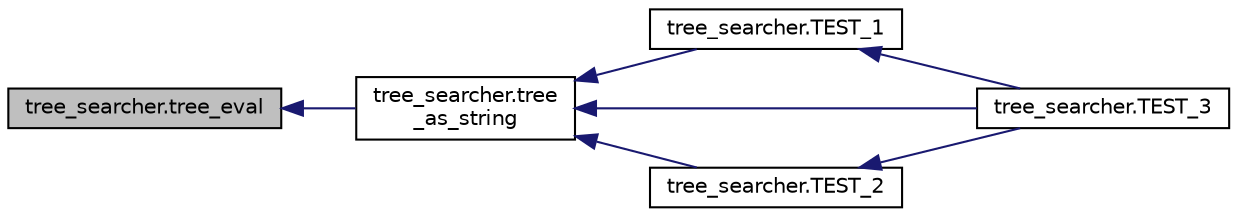 digraph "tree_searcher.tree_eval"
{
  edge [fontname="Helvetica",fontsize="10",labelfontname="Helvetica",labelfontsize="10"];
  node [fontname="Helvetica",fontsize="10",shape=record];
  rankdir="LR";
  Node1 [label="tree_searcher.tree_eval",height=0.2,width=0.4,color="black", fillcolor="grey75", style="filled", fontcolor="black"];
  Node1 -> Node2 [dir="back",color="midnightblue",fontsize="10",style="solid",fontname="Helvetica"];
  Node2 [label="tree_searcher.tree\l_as_string",height=0.2,width=0.4,color="black", fillcolor="white", style="filled",URL="$namespacetree__searcher.html#a40429bd232bf64508d7559f679db0c43"];
  Node2 -> Node3 [dir="back",color="midnightblue",fontsize="10",style="solid",fontname="Helvetica"];
  Node3 [label="tree_searcher.TEST_1",height=0.2,width=0.4,color="black", fillcolor="white", style="filled",URL="$namespacetree__searcher.html#a1b3b90d379cc3db6e9d0dedd3ba40264"];
  Node3 -> Node4 [dir="back",color="midnightblue",fontsize="10",style="solid",fontname="Helvetica"];
  Node4 [label="tree_searcher.TEST_3",height=0.2,width=0.4,color="black", fillcolor="white", style="filled",URL="$namespacetree__searcher.html#a22d3d902139be0cd38cec908adfefdcb"];
  Node2 -> Node5 [dir="back",color="midnightblue",fontsize="10",style="solid",fontname="Helvetica"];
  Node5 [label="tree_searcher.TEST_2",height=0.2,width=0.4,color="black", fillcolor="white", style="filled",URL="$namespacetree__searcher.html#a977851e09f5b46a5710d065d8f342d39"];
  Node5 -> Node4 [dir="back",color="midnightblue",fontsize="10",style="solid",fontname="Helvetica"];
  Node2 -> Node4 [dir="back",color="midnightblue",fontsize="10",style="solid",fontname="Helvetica"];
}
